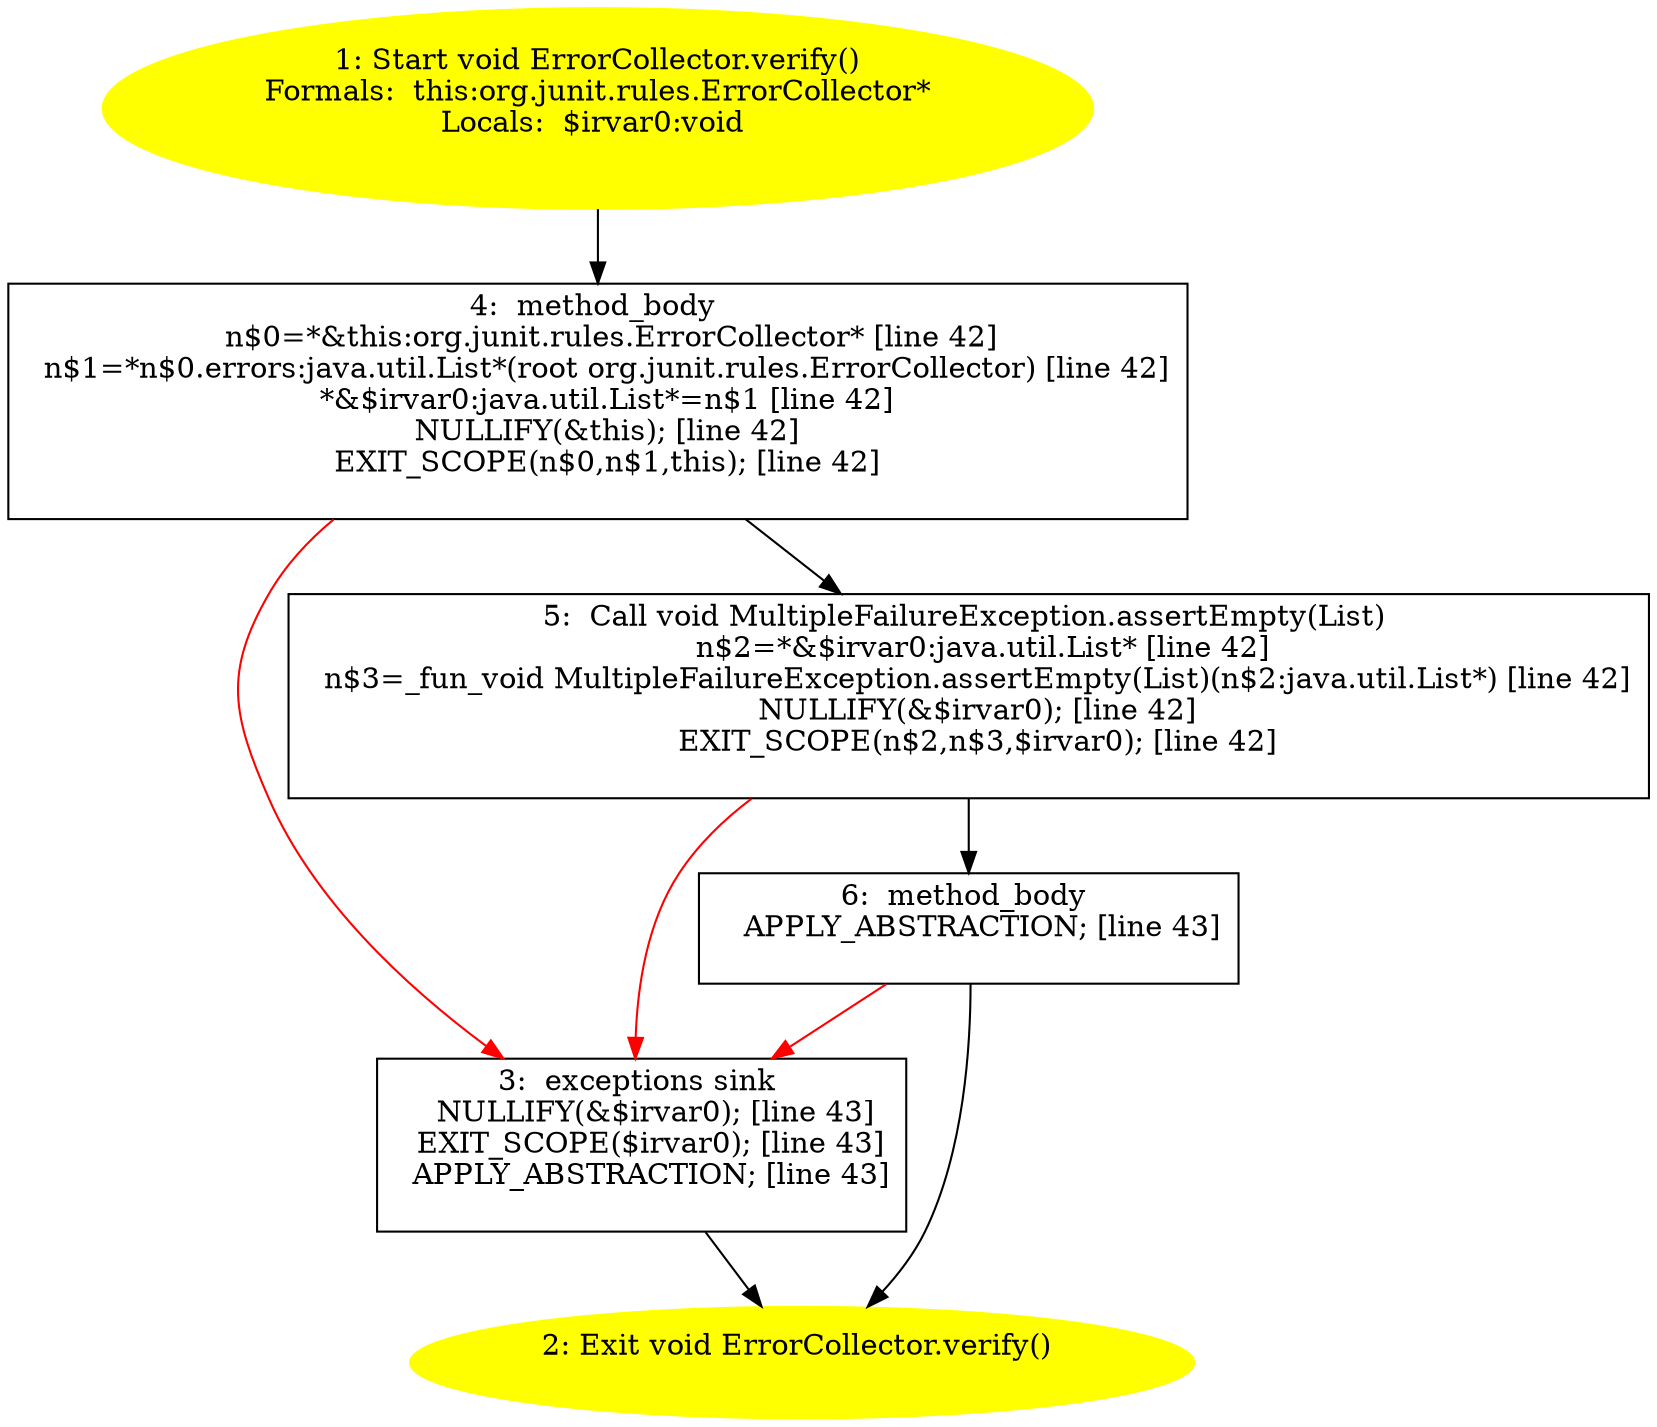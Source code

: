 /* @generated */
digraph cfg {
"org.junit.rules.ErrorCollector.verify():void.21849e8222f5d18b8456bd6753250ce3_1" [label="1: Start void ErrorCollector.verify()\nFormals:  this:org.junit.rules.ErrorCollector*\nLocals:  $irvar0:void \n  " color=yellow style=filled]
	

	 "org.junit.rules.ErrorCollector.verify():void.21849e8222f5d18b8456bd6753250ce3_1" -> "org.junit.rules.ErrorCollector.verify():void.21849e8222f5d18b8456bd6753250ce3_4" ;
"org.junit.rules.ErrorCollector.verify():void.21849e8222f5d18b8456bd6753250ce3_2" [label="2: Exit void ErrorCollector.verify() \n  " color=yellow style=filled]
	

"org.junit.rules.ErrorCollector.verify():void.21849e8222f5d18b8456bd6753250ce3_3" [label="3:  exceptions sink \n   NULLIFY(&$irvar0); [line 43]\n  EXIT_SCOPE($irvar0); [line 43]\n  APPLY_ABSTRACTION; [line 43]\n " shape="box"]
	

	 "org.junit.rules.ErrorCollector.verify():void.21849e8222f5d18b8456bd6753250ce3_3" -> "org.junit.rules.ErrorCollector.verify():void.21849e8222f5d18b8456bd6753250ce3_2" ;
"org.junit.rules.ErrorCollector.verify():void.21849e8222f5d18b8456bd6753250ce3_4" [label="4:  method_body \n   n$0=*&this:org.junit.rules.ErrorCollector* [line 42]\n  n$1=*n$0.errors:java.util.List*(root org.junit.rules.ErrorCollector) [line 42]\n  *&$irvar0:java.util.List*=n$1 [line 42]\n  NULLIFY(&this); [line 42]\n  EXIT_SCOPE(n$0,n$1,this); [line 42]\n " shape="box"]
	

	 "org.junit.rules.ErrorCollector.verify():void.21849e8222f5d18b8456bd6753250ce3_4" -> "org.junit.rules.ErrorCollector.verify():void.21849e8222f5d18b8456bd6753250ce3_5" ;
	 "org.junit.rules.ErrorCollector.verify():void.21849e8222f5d18b8456bd6753250ce3_4" -> "org.junit.rules.ErrorCollector.verify():void.21849e8222f5d18b8456bd6753250ce3_3" [color="red" ];
"org.junit.rules.ErrorCollector.verify():void.21849e8222f5d18b8456bd6753250ce3_5" [label="5:  Call void MultipleFailureException.assertEmpty(List) \n   n$2=*&$irvar0:java.util.List* [line 42]\n  n$3=_fun_void MultipleFailureException.assertEmpty(List)(n$2:java.util.List*) [line 42]\n  NULLIFY(&$irvar0); [line 42]\n  EXIT_SCOPE(n$2,n$3,$irvar0); [line 42]\n " shape="box"]
	

	 "org.junit.rules.ErrorCollector.verify():void.21849e8222f5d18b8456bd6753250ce3_5" -> "org.junit.rules.ErrorCollector.verify():void.21849e8222f5d18b8456bd6753250ce3_6" ;
	 "org.junit.rules.ErrorCollector.verify():void.21849e8222f5d18b8456bd6753250ce3_5" -> "org.junit.rules.ErrorCollector.verify():void.21849e8222f5d18b8456bd6753250ce3_3" [color="red" ];
"org.junit.rules.ErrorCollector.verify():void.21849e8222f5d18b8456bd6753250ce3_6" [label="6:  method_body \n   APPLY_ABSTRACTION; [line 43]\n " shape="box"]
	

	 "org.junit.rules.ErrorCollector.verify():void.21849e8222f5d18b8456bd6753250ce3_6" -> "org.junit.rules.ErrorCollector.verify():void.21849e8222f5d18b8456bd6753250ce3_2" ;
	 "org.junit.rules.ErrorCollector.verify():void.21849e8222f5d18b8456bd6753250ce3_6" -> "org.junit.rules.ErrorCollector.verify():void.21849e8222f5d18b8456bd6753250ce3_3" [color="red" ];
}
